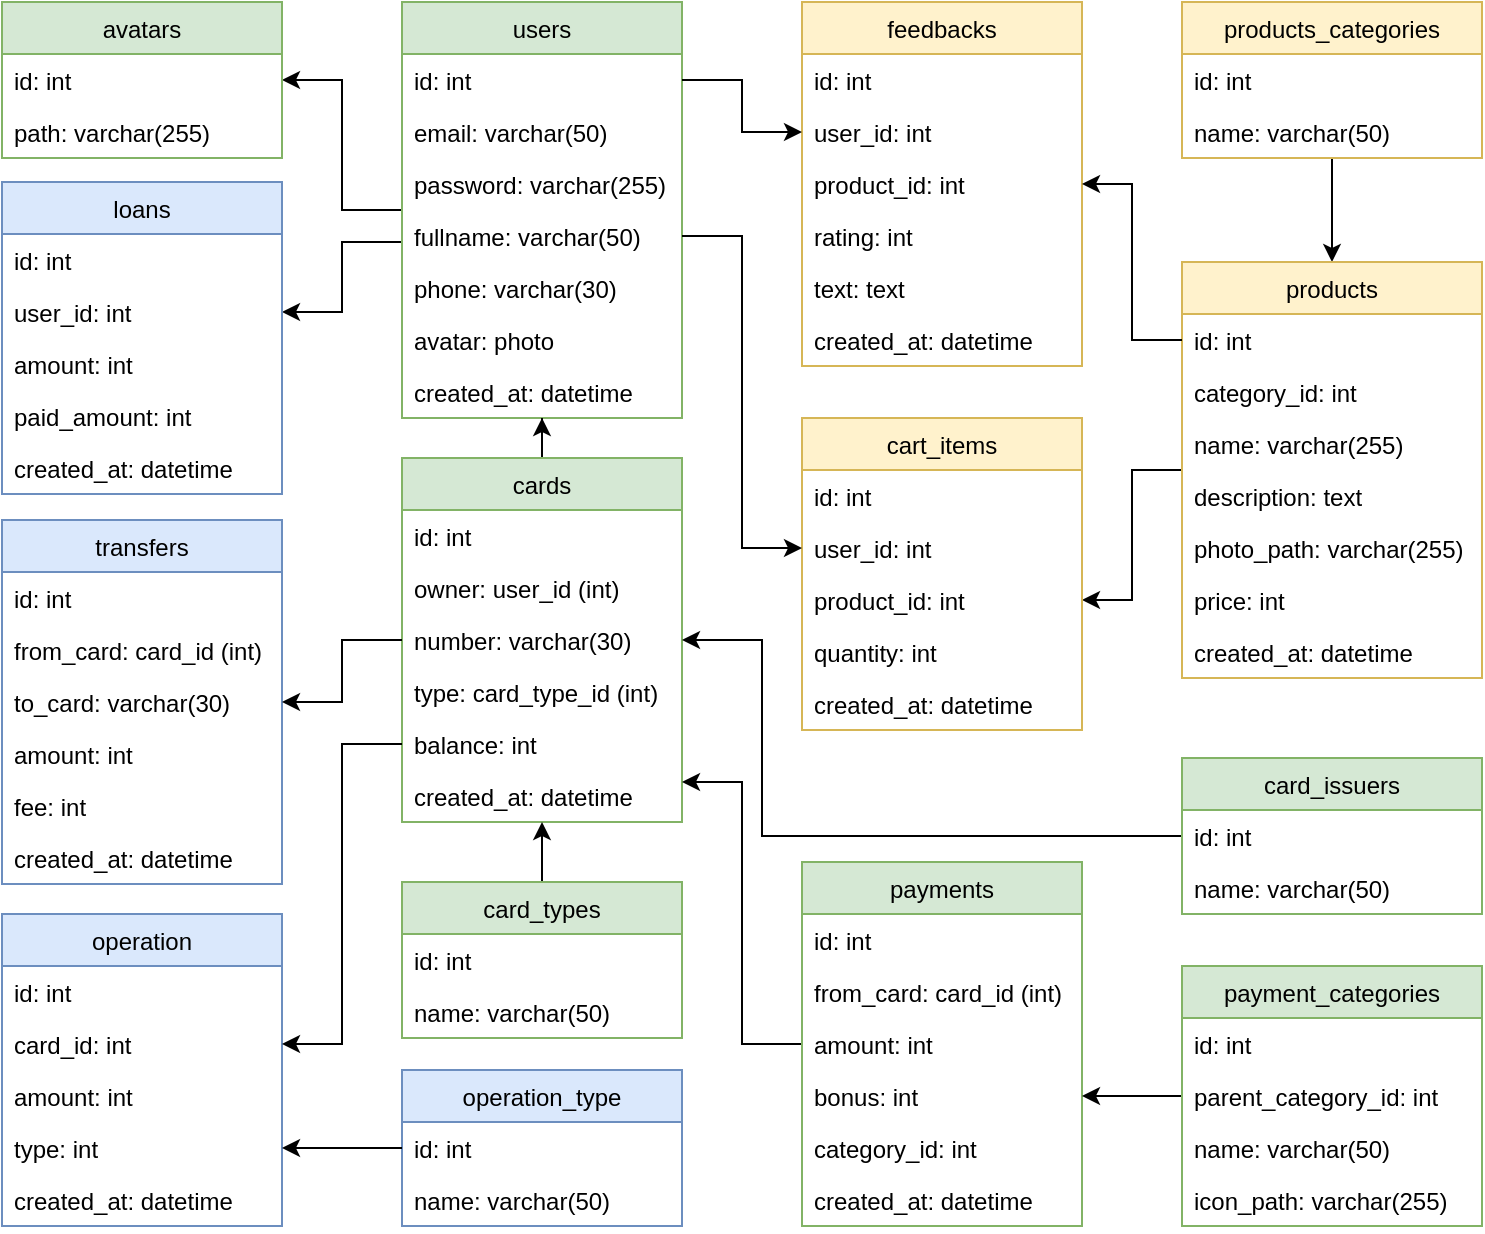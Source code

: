 <mxfile version="20.3.0" type="device"><diagram id="nRUlUiyLi35itqHdH-zN" name="Страница 1"><mxGraphModel dx="946" dy="672" grid="1" gridSize="10" guides="1" tooltips="1" connect="1" arrows="1" fold="1" page="1" pageScale="1" pageWidth="827" pageHeight="1169" math="0" shadow="0"><root><mxCell id="0"/><mxCell id="1" parent="0"/><mxCell id="bYk37zskUPQ60T4fXCv6-9" style="edgeStyle=orthogonalEdgeStyle;rounded=0;orthogonalLoop=1;jettySize=auto;html=1;" edge="1" parent="1" source="CcC0T4pBQD9BGpfqHhUy-1" target="bYk37zskUPQ60T4fXCv6-1"><mxGeometry relative="1" as="geometry"/></mxCell><mxCell id="bYk37zskUPQ60T4fXCv6-12" style="edgeStyle=orthogonalEdgeStyle;rounded=0;orthogonalLoop=1;jettySize=auto;html=1;" edge="1" parent="1" source="CcC0T4pBQD9BGpfqHhUy-1" target="CcC0T4pBQD9BGpfqHhUy-17"><mxGeometry relative="1" as="geometry"><Array as="points"><mxPoint x="210" y="180"/><mxPoint x="210" y="215"/></Array></mxGeometry></mxCell><mxCell id="CcC0T4pBQD9BGpfqHhUy-1" value="users" style="swimlane;fontStyle=0;childLayout=stackLayout;horizontal=1;startSize=26;fillColor=#d5e8d4;horizontalStack=0;resizeParent=1;resizeParentMax=0;resizeLast=0;collapsible=1;marginBottom=0;strokeColor=#82b366;" parent="1" vertex="1"><mxGeometry x="240" y="60" width="140" height="208" as="geometry"/></mxCell><mxCell id="CcC0T4pBQD9BGpfqHhUy-4" value="id: int" style="text;strokeColor=none;fillColor=none;align=left;verticalAlign=top;spacingLeft=4;spacingRight=4;overflow=hidden;rotatable=0;points=[[0,0.5],[1,0.5]];portConstraint=eastwest;" parent="CcC0T4pBQD9BGpfqHhUy-1" vertex="1"><mxGeometry y="26" width="140" height="26" as="geometry"/></mxCell><mxCell id="CcC0T4pBQD9BGpfqHhUy-26" value="email: varchar(50)" style="text;strokeColor=none;fillColor=none;align=left;verticalAlign=top;spacingLeft=4;spacingRight=4;overflow=hidden;rotatable=0;points=[[0,0.5],[1,0.5]];portConstraint=eastwest;" parent="CcC0T4pBQD9BGpfqHhUy-1" vertex="1"><mxGeometry y="52" width="140" height="26" as="geometry"/></mxCell><mxCell id="CcC0T4pBQD9BGpfqHhUy-25" value="password: varchar(255)" style="text;strokeColor=none;fillColor=none;align=left;verticalAlign=top;spacingLeft=4;spacingRight=4;overflow=hidden;rotatable=0;points=[[0,0.5],[1,0.5]];portConstraint=eastwest;" parent="CcC0T4pBQD9BGpfqHhUy-1" vertex="1"><mxGeometry y="78" width="140" height="26" as="geometry"/></mxCell><mxCell id="CcC0T4pBQD9BGpfqHhUy-24" value="fullname: varchar(50)" style="text;strokeColor=none;fillColor=none;align=left;verticalAlign=top;spacingLeft=4;spacingRight=4;overflow=hidden;rotatable=0;points=[[0,0.5],[1,0.5]];portConstraint=eastwest;" parent="CcC0T4pBQD9BGpfqHhUy-1" vertex="1"><mxGeometry y="104" width="140" height="26" as="geometry"/></mxCell><mxCell id="CcC0T4pBQD9BGpfqHhUy-28" value="phone: varchar(30)" style="text;strokeColor=none;fillColor=none;align=left;verticalAlign=top;spacingLeft=4;spacingRight=4;overflow=hidden;rotatable=0;points=[[0,0.5],[1,0.5]];portConstraint=eastwest;" parent="CcC0T4pBQD9BGpfqHhUy-1" vertex="1"><mxGeometry y="130" width="140" height="26" as="geometry"/></mxCell><mxCell id="CcC0T4pBQD9BGpfqHhUy-29" value="avatar: photo" style="text;strokeColor=none;fillColor=none;align=left;verticalAlign=top;spacingLeft=4;spacingRight=4;overflow=hidden;rotatable=0;points=[[0,0.5],[1,0.5]];portConstraint=eastwest;" parent="CcC0T4pBQD9BGpfqHhUy-1" vertex="1"><mxGeometry y="156" width="140" height="26" as="geometry"/></mxCell><mxCell id="CcC0T4pBQD9BGpfqHhUy-38" value="created_at: datetime" style="text;strokeColor=none;fillColor=none;align=left;verticalAlign=top;spacingLeft=4;spacingRight=4;overflow=hidden;rotatable=0;points=[[0,0.5],[1,0.5]];portConstraint=eastwest;" parent="CcC0T4pBQD9BGpfqHhUy-1" vertex="1"><mxGeometry y="182" width="140" height="26" as="geometry"/></mxCell><mxCell id="CcC0T4pBQD9BGpfqHhUy-77" style="edgeStyle=orthogonalEdgeStyle;rounded=0;orthogonalLoop=1;jettySize=auto;html=1;" parent="1" source="CcC0T4pBQD9BGpfqHhUy-5" target="CcC0T4pBQD9BGpfqHhUy-1" edge="1"><mxGeometry relative="1" as="geometry"/></mxCell><mxCell id="CcC0T4pBQD9BGpfqHhUy-5" value="cards" style="swimlane;fontStyle=0;childLayout=stackLayout;horizontal=1;startSize=26;fillColor=#d5e8d4;horizontalStack=0;resizeParent=1;resizeParentMax=0;resizeLast=0;collapsible=1;marginBottom=0;strokeColor=#82b366;" parent="1" vertex="1"><mxGeometry x="240" y="288" width="140" height="182" as="geometry"/></mxCell><mxCell id="CcC0T4pBQD9BGpfqHhUy-6" value="id: int" style="text;strokeColor=none;fillColor=none;align=left;verticalAlign=top;spacingLeft=4;spacingRight=4;overflow=hidden;rotatable=0;points=[[0,0.5],[1,0.5]];portConstraint=eastwest;" parent="CcC0T4pBQD9BGpfqHhUy-5" vertex="1"><mxGeometry y="26" width="140" height="26" as="geometry"/></mxCell><mxCell id="CcC0T4pBQD9BGpfqHhUy-63" value="owner: user_id (int)" style="text;strokeColor=none;fillColor=none;align=left;verticalAlign=top;spacingLeft=4;spacingRight=4;overflow=hidden;rotatable=0;points=[[0,0.5],[1,0.5]];portConstraint=eastwest;" parent="CcC0T4pBQD9BGpfqHhUy-5" vertex="1"><mxGeometry y="52" width="140" height="26" as="geometry"/></mxCell><mxCell id="CcC0T4pBQD9BGpfqHhUy-39" value="number: varchar(30)" style="text;strokeColor=none;fillColor=none;align=left;verticalAlign=top;spacingLeft=4;spacingRight=4;overflow=hidden;rotatable=0;points=[[0,0.5],[1,0.5]];portConstraint=eastwest;" parent="CcC0T4pBQD9BGpfqHhUy-5" vertex="1"><mxGeometry y="78" width="140" height="26" as="geometry"/></mxCell><mxCell id="CcC0T4pBQD9BGpfqHhUy-40" value="type: card_type_id (int)" style="text;strokeColor=none;fillColor=none;align=left;verticalAlign=top;spacingLeft=4;spacingRight=4;overflow=hidden;rotatable=0;points=[[0,0.5],[1,0.5]];portConstraint=eastwest;" parent="CcC0T4pBQD9BGpfqHhUy-5" vertex="1"><mxGeometry y="104" width="140" height="26" as="geometry"/></mxCell><mxCell id="CcC0T4pBQD9BGpfqHhUy-46" value="balance: int" style="text;strokeColor=none;fillColor=none;align=left;verticalAlign=top;spacingLeft=4;spacingRight=4;overflow=hidden;rotatable=0;points=[[0,0.5],[1,0.5]];portConstraint=eastwest;" parent="CcC0T4pBQD9BGpfqHhUy-5" vertex="1"><mxGeometry y="130" width="140" height="26" as="geometry"/></mxCell><mxCell id="CcC0T4pBQD9BGpfqHhUy-45" value="created_at: datetime" style="text;strokeColor=none;fillColor=none;align=left;verticalAlign=top;spacingLeft=4;spacingRight=4;overflow=hidden;rotatable=0;points=[[0,0.5],[1,0.5]];portConstraint=eastwest;" parent="CcC0T4pBQD9BGpfqHhUy-5" vertex="1"><mxGeometry y="156" width="140" height="26" as="geometry"/></mxCell><mxCell id="bYk37zskUPQ60T4fXCv6-18" style="edgeStyle=orthogonalEdgeStyle;rounded=0;orthogonalLoop=1;jettySize=auto;html=1;" edge="1" parent="1" source="CcC0T4pBQD9BGpfqHhUy-7" target="CcC0T4pBQD9BGpfqHhUy-5"><mxGeometry relative="1" as="geometry"><Array as="points"><mxPoint x="410" y="581"/><mxPoint x="410" y="450"/></Array></mxGeometry></mxCell><mxCell id="CcC0T4pBQD9BGpfqHhUy-7" value="payments" style="swimlane;fontStyle=0;childLayout=stackLayout;horizontal=1;startSize=26;fillColor=#d5e8d4;horizontalStack=0;resizeParent=1;resizeParentMax=0;resizeLast=0;collapsible=1;marginBottom=0;strokeColor=#82b366;" parent="1" vertex="1"><mxGeometry x="440" y="490" width="140" height="182" as="geometry"/></mxCell><mxCell id="CcC0T4pBQD9BGpfqHhUy-8" value="id: int" style="text;strokeColor=none;fillColor=none;align=left;verticalAlign=top;spacingLeft=4;spacingRight=4;overflow=hidden;rotatable=0;points=[[0,0.5],[1,0.5]];portConstraint=eastwest;" parent="CcC0T4pBQD9BGpfqHhUy-7" vertex="1"><mxGeometry y="26" width="140" height="26" as="geometry"/></mxCell><mxCell id="CcC0T4pBQD9BGpfqHhUy-47" value="from_card: card_id (int) " style="text;strokeColor=none;fillColor=none;align=left;verticalAlign=top;spacingLeft=4;spacingRight=4;overflow=hidden;rotatable=0;points=[[0,0.5],[1,0.5]];portConstraint=eastwest;" parent="CcC0T4pBQD9BGpfqHhUy-7" vertex="1"><mxGeometry y="52" width="140" height="26" as="geometry"/></mxCell><mxCell id="CcC0T4pBQD9BGpfqHhUy-48" value="amount: int" style="text;strokeColor=none;fillColor=none;align=left;verticalAlign=top;spacingLeft=4;spacingRight=4;overflow=hidden;rotatable=0;points=[[0,0.5],[1,0.5]];portConstraint=eastwest;" parent="CcC0T4pBQD9BGpfqHhUy-7" vertex="1"><mxGeometry y="78" width="140" height="26" as="geometry"/></mxCell><mxCell id="CcC0T4pBQD9BGpfqHhUy-72" value="bonus: int" style="text;strokeColor=none;fillColor=none;align=left;verticalAlign=top;spacingLeft=4;spacingRight=4;overflow=hidden;rotatable=0;points=[[0,0.5],[1,0.5]];portConstraint=eastwest;" parent="CcC0T4pBQD9BGpfqHhUy-7" vertex="1"><mxGeometry y="104" width="140" height="26" as="geometry"/></mxCell><mxCell id="CcC0T4pBQD9BGpfqHhUy-50" value="category_id: int" style="text;strokeColor=none;fillColor=none;align=left;verticalAlign=top;spacingLeft=4;spacingRight=4;overflow=hidden;rotatable=0;points=[[0,0.5],[1,0.5]];portConstraint=eastwest;" parent="CcC0T4pBQD9BGpfqHhUy-7" vertex="1"><mxGeometry y="130" width="140" height="26" as="geometry"/></mxCell><mxCell id="CcC0T4pBQD9BGpfqHhUy-49" value="created_at: datetime" style="text;strokeColor=none;fillColor=none;align=left;verticalAlign=top;spacingLeft=4;spacingRight=4;overflow=hidden;rotatable=0;points=[[0,0.5],[1,0.5]];portConstraint=eastwest;" parent="CcC0T4pBQD9BGpfqHhUy-7" vertex="1"><mxGeometry y="156" width="140" height="26" as="geometry"/></mxCell><mxCell id="CcC0T4pBQD9BGpfqHhUy-87" style="edgeStyle=orthogonalEdgeStyle;rounded=0;orthogonalLoop=1;jettySize=auto;html=1;" parent="1" source="CcC0T4pBQD9BGpfqHhUy-9" target="CcC0T4pBQD9BGpfqHhUy-72" edge="1"><mxGeometry relative="1" as="geometry"/></mxCell><mxCell id="CcC0T4pBQD9BGpfqHhUy-9" value="payment_categories" style="swimlane;fontStyle=0;childLayout=stackLayout;horizontal=1;startSize=26;fillColor=#d5e8d4;horizontalStack=0;resizeParent=1;resizeParentMax=0;resizeLast=0;collapsible=1;marginBottom=0;strokeColor=#82b366;" parent="1" vertex="1"><mxGeometry x="630" y="542" width="150" height="130" as="geometry"/></mxCell><mxCell id="CcC0T4pBQD9BGpfqHhUy-10" value="id: int" style="text;strokeColor=none;fillColor=none;align=left;verticalAlign=top;spacingLeft=4;spacingRight=4;overflow=hidden;rotatable=0;points=[[0,0.5],[1,0.5]];portConstraint=eastwest;" parent="CcC0T4pBQD9BGpfqHhUy-9" vertex="1"><mxGeometry y="26" width="150" height="26" as="geometry"/></mxCell><mxCell id="CcC0T4pBQD9BGpfqHhUy-57" value="parent_category_id: int" style="text;strokeColor=none;fillColor=none;align=left;verticalAlign=top;spacingLeft=4;spacingRight=4;overflow=hidden;rotatable=0;points=[[0,0.5],[1,0.5]];portConstraint=eastwest;" parent="CcC0T4pBQD9BGpfqHhUy-9" vertex="1"><mxGeometry y="52" width="150" height="26" as="geometry"/></mxCell><mxCell id="CcC0T4pBQD9BGpfqHhUy-58" value="name: varchar(50)" style="text;strokeColor=none;fillColor=none;align=left;verticalAlign=top;spacingLeft=4;spacingRight=4;overflow=hidden;rotatable=0;points=[[0,0.5],[1,0.5]];portConstraint=eastwest;" parent="CcC0T4pBQD9BGpfqHhUy-9" vertex="1"><mxGeometry y="78" width="150" height="26" as="geometry"/></mxCell><mxCell id="CcC0T4pBQD9BGpfqHhUy-71" value="icon_path: varchar(255)" style="text;strokeColor=none;fillColor=none;align=left;verticalAlign=top;spacingLeft=4;spacingRight=4;overflow=hidden;rotatable=0;points=[[0,0.5],[1,0.5]];portConstraint=eastwest;" parent="CcC0T4pBQD9BGpfqHhUy-9" vertex="1"><mxGeometry y="104" width="150" height="26" as="geometry"/></mxCell><mxCell id="CcC0T4pBQD9BGpfqHhUy-83" style="edgeStyle=orthogonalEdgeStyle;rounded=0;orthogonalLoop=1;jettySize=auto;html=1;" parent="1" source="CcC0T4pBQD9BGpfqHhUy-11" target="CcC0T4pBQD9BGpfqHhUy-13" edge="1"><mxGeometry relative="1" as="geometry"/></mxCell><mxCell id="CcC0T4pBQD9BGpfqHhUy-11" value="products_categories" style="swimlane;fontStyle=0;childLayout=stackLayout;horizontal=1;startSize=26;fillColor=#fff2cc;horizontalStack=0;resizeParent=1;resizeParentMax=0;resizeLast=0;collapsible=1;marginBottom=0;strokeColor=#d6b656;" parent="1" vertex="1"><mxGeometry x="630" y="60" width="150" height="78" as="geometry"/></mxCell><mxCell id="CcC0T4pBQD9BGpfqHhUy-12" value="id: int" style="text;strokeColor=none;fillColor=none;align=left;verticalAlign=top;spacingLeft=4;spacingRight=4;overflow=hidden;rotatable=0;points=[[0,0.5],[1,0.5]];portConstraint=eastwest;" parent="CcC0T4pBQD9BGpfqHhUy-11" vertex="1"><mxGeometry y="26" width="150" height="26" as="geometry"/></mxCell><mxCell id="CcC0T4pBQD9BGpfqHhUy-22" value="name: varchar(50)" style="text;strokeColor=none;fillColor=none;align=left;verticalAlign=top;spacingLeft=4;spacingRight=4;overflow=hidden;rotatable=0;points=[[0,0.5],[1,0.5]];portConstraint=eastwest;" parent="CcC0T4pBQD9BGpfqHhUy-11" vertex="1"><mxGeometry y="52" width="150" height="26" as="geometry"/></mxCell><mxCell id="CcC0T4pBQD9BGpfqHhUy-99" style="edgeStyle=orthogonalEdgeStyle;rounded=0;orthogonalLoop=1;jettySize=auto;html=1;entryX=1;entryY=0.5;entryDx=0;entryDy=0;" parent="1" source="CcC0T4pBQD9BGpfqHhUy-13" target="CcC0T4pBQD9BGpfqHhUy-91" edge="1"><mxGeometry relative="1" as="geometry"/></mxCell><mxCell id="CcC0T4pBQD9BGpfqHhUy-13" value="products" style="swimlane;fontStyle=0;childLayout=stackLayout;horizontal=1;startSize=26;fillColor=#fff2cc;horizontalStack=0;resizeParent=1;resizeParentMax=0;resizeLast=0;collapsible=1;marginBottom=0;strokeColor=#d6b656;" parent="1" vertex="1"><mxGeometry x="630" y="190" width="150" height="208" as="geometry"><mxRectangle x="430" y="310" width="90" height="30" as="alternateBounds"/></mxGeometry></mxCell><mxCell id="CcC0T4pBQD9BGpfqHhUy-14" value="id: int" style="text;strokeColor=none;fillColor=none;align=left;verticalAlign=top;spacingLeft=4;spacingRight=4;overflow=hidden;rotatable=0;points=[[0,0.5],[1,0.5]];portConstraint=eastwest;" parent="CcC0T4pBQD9BGpfqHhUy-13" vertex="1"><mxGeometry y="26" width="150" height="26" as="geometry"/></mxCell><mxCell id="CcC0T4pBQD9BGpfqHhUy-30" value="category_id: int" style="text;strokeColor=none;fillColor=none;align=left;verticalAlign=top;spacingLeft=4;spacingRight=4;overflow=hidden;rotatable=0;points=[[0,0.5],[1,0.5]];portConstraint=eastwest;" parent="CcC0T4pBQD9BGpfqHhUy-13" vertex="1"><mxGeometry y="52" width="150" height="26" as="geometry"/></mxCell><mxCell id="CcC0T4pBQD9BGpfqHhUy-37" value="name: varchar(255)" style="text;strokeColor=none;fillColor=none;align=left;verticalAlign=top;spacingLeft=4;spacingRight=4;overflow=hidden;rotatable=0;points=[[0,0.5],[1,0.5]];portConstraint=eastwest;" parent="CcC0T4pBQD9BGpfqHhUy-13" vertex="1"><mxGeometry y="78" width="150" height="26" as="geometry"/></mxCell><mxCell id="CcC0T4pBQD9BGpfqHhUy-36" value="description: text" style="text;strokeColor=none;fillColor=none;align=left;verticalAlign=top;spacingLeft=4;spacingRight=4;overflow=hidden;rotatable=0;points=[[0,0.5],[1,0.5]];portConstraint=eastwest;" parent="CcC0T4pBQD9BGpfqHhUy-13" vertex="1"><mxGeometry y="104" width="150" height="26" as="geometry"/></mxCell><mxCell id="CcC0T4pBQD9BGpfqHhUy-32" value="photo_path: varchar(255)" style="text;strokeColor=none;fillColor=none;align=left;verticalAlign=top;spacingLeft=4;spacingRight=4;overflow=hidden;rotatable=0;points=[[0,0.5],[1,0.5]];portConstraint=eastwest;" parent="CcC0T4pBQD9BGpfqHhUy-13" vertex="1"><mxGeometry y="130" width="150" height="26" as="geometry"/></mxCell><mxCell id="CcC0T4pBQD9BGpfqHhUy-35" value="price: int" style="text;strokeColor=none;fillColor=none;align=left;verticalAlign=top;spacingLeft=4;spacingRight=4;overflow=hidden;rotatable=0;points=[[0,0.5],[1,0.5]];portConstraint=eastwest;" parent="CcC0T4pBQD9BGpfqHhUy-13" vertex="1"><mxGeometry y="156" width="150" height="26" as="geometry"/></mxCell><mxCell id="CcC0T4pBQD9BGpfqHhUy-33" value="created_at: datetime" style="text;strokeColor=none;fillColor=none;align=left;verticalAlign=top;spacingLeft=4;spacingRight=4;overflow=hidden;rotatable=0;points=[[0,0.5],[1,0.5]];portConstraint=eastwest;" parent="CcC0T4pBQD9BGpfqHhUy-13" vertex="1"><mxGeometry y="182" width="150" height="26" as="geometry"/></mxCell><mxCell id="CcC0T4pBQD9BGpfqHhUy-15" value="feedbacks" style="swimlane;fontStyle=0;childLayout=stackLayout;horizontal=1;startSize=26;fillColor=#fff2cc;horizontalStack=0;resizeParent=1;resizeParentMax=0;resizeLast=0;collapsible=1;marginBottom=0;strokeColor=#d6b656;" parent="1" vertex="1"><mxGeometry x="440" y="60" width="140" height="182" as="geometry"/></mxCell><mxCell id="CcC0T4pBQD9BGpfqHhUy-16" value="id: int" style="text;strokeColor=none;fillColor=none;align=left;verticalAlign=top;spacingLeft=4;spacingRight=4;overflow=hidden;rotatable=0;points=[[0,0.5],[1,0.5]];portConstraint=eastwest;" parent="CcC0T4pBQD9BGpfqHhUy-15" vertex="1"><mxGeometry y="26" width="140" height="26" as="geometry"/></mxCell><mxCell id="CcC0T4pBQD9BGpfqHhUy-65" value="user_id: int" style="text;strokeColor=none;fillColor=none;align=left;verticalAlign=top;spacingLeft=4;spacingRight=4;overflow=hidden;rotatable=0;points=[[0,0.5],[1,0.5]];portConstraint=eastwest;" parent="CcC0T4pBQD9BGpfqHhUy-15" vertex="1"><mxGeometry y="52" width="140" height="26" as="geometry"/></mxCell><mxCell id="CcC0T4pBQD9BGpfqHhUy-64" value="product_id: int" style="text;strokeColor=none;fillColor=none;align=left;verticalAlign=top;spacingLeft=4;spacingRight=4;overflow=hidden;rotatable=0;points=[[0,0.5],[1,0.5]];portConstraint=eastwest;" parent="CcC0T4pBQD9BGpfqHhUy-15" vertex="1"><mxGeometry y="78" width="140" height="26" as="geometry"/></mxCell><mxCell id="CcC0T4pBQD9BGpfqHhUy-68" value="rating: int" style="text;strokeColor=none;fillColor=none;align=left;verticalAlign=top;spacingLeft=4;spacingRight=4;overflow=hidden;rotatable=0;points=[[0,0.5],[1,0.5]];portConstraint=eastwest;" parent="CcC0T4pBQD9BGpfqHhUy-15" vertex="1"><mxGeometry y="104" width="140" height="26" as="geometry"/></mxCell><mxCell id="CcC0T4pBQD9BGpfqHhUy-67" value="text: text" style="text;strokeColor=none;fillColor=none;align=left;verticalAlign=top;spacingLeft=4;spacingRight=4;overflow=hidden;rotatable=0;points=[[0,0.5],[1,0.5]];portConstraint=eastwest;" parent="CcC0T4pBQD9BGpfqHhUy-15" vertex="1"><mxGeometry y="130" width="140" height="26" as="geometry"/></mxCell><mxCell id="CcC0T4pBQD9BGpfqHhUy-66" value="created_at: datetime" style="text;strokeColor=none;fillColor=none;align=left;verticalAlign=top;spacingLeft=4;spacingRight=4;overflow=hidden;rotatable=0;points=[[0,0.5],[1,0.5]];portConstraint=eastwest;" parent="CcC0T4pBQD9BGpfqHhUy-15" vertex="1"><mxGeometry y="156" width="140" height="26" as="geometry"/></mxCell><mxCell id="CcC0T4pBQD9BGpfqHhUy-17" value="loans" style="swimlane;fontStyle=0;childLayout=stackLayout;horizontal=1;startSize=26;fillColor=#dae8fc;horizontalStack=0;resizeParent=1;resizeParentMax=0;resizeLast=0;collapsible=1;marginBottom=0;strokeColor=#6c8ebf;" parent="1" vertex="1"><mxGeometry x="40" y="150" width="140" height="156" as="geometry"/></mxCell><mxCell id="CcC0T4pBQD9BGpfqHhUy-18" value="id: int" style="text;strokeColor=none;fillColor=none;align=left;verticalAlign=top;spacingLeft=4;spacingRight=4;overflow=hidden;rotatable=0;points=[[0,0.5],[1,0.5]];portConstraint=eastwest;" parent="CcC0T4pBQD9BGpfqHhUy-17" vertex="1"><mxGeometry y="26" width="140" height="26" as="geometry"/></mxCell><mxCell id="CcC0T4pBQD9BGpfqHhUy-73" value="user_id: int" style="text;strokeColor=none;fillColor=none;align=left;verticalAlign=top;spacingLeft=4;spacingRight=4;overflow=hidden;rotatable=0;points=[[0,0.5],[1,0.5]];portConstraint=eastwest;" parent="CcC0T4pBQD9BGpfqHhUy-17" vertex="1"><mxGeometry y="52" width="140" height="26" as="geometry"/></mxCell><mxCell id="CcC0T4pBQD9BGpfqHhUy-60" value="amount: int" style="text;strokeColor=none;fillColor=none;align=left;verticalAlign=top;spacingLeft=4;spacingRight=4;overflow=hidden;rotatable=0;points=[[0,0.5],[1,0.5]];portConstraint=eastwest;" parent="CcC0T4pBQD9BGpfqHhUy-17" vertex="1"><mxGeometry y="78" width="140" height="26" as="geometry"/></mxCell><mxCell id="CcC0T4pBQD9BGpfqHhUy-59" value="paid_amount: int" style="text;strokeColor=none;fillColor=none;align=left;verticalAlign=top;spacingLeft=4;spacingRight=4;overflow=hidden;rotatable=0;points=[[0,0.5],[1,0.5]];portConstraint=eastwest;" parent="CcC0T4pBQD9BGpfqHhUy-17" vertex="1"><mxGeometry y="104" width="140" height="26" as="geometry"/></mxCell><mxCell id="bYk37zskUPQ60T4fXCv6-13" value="created_at: datetime" style="text;strokeColor=none;fillColor=none;align=left;verticalAlign=top;spacingLeft=4;spacingRight=4;overflow=hidden;rotatable=0;points=[[0,0.5],[1,0.5]];portConstraint=eastwest;" vertex="1" parent="CcC0T4pBQD9BGpfqHhUy-17"><mxGeometry y="130" width="140" height="26" as="geometry"/></mxCell><mxCell id="CcC0T4pBQD9BGpfqHhUy-19" value="transfers" style="swimlane;fontStyle=0;childLayout=stackLayout;horizontal=1;startSize=26;fillColor=#dae8fc;horizontalStack=0;resizeParent=1;resizeParentMax=0;resizeLast=0;collapsible=1;marginBottom=0;strokeColor=#6c8ebf;" parent="1" vertex="1"><mxGeometry x="40" y="319" width="140" height="182" as="geometry"/></mxCell><mxCell id="CcC0T4pBQD9BGpfqHhUy-20" value="id: int" style="text;strokeColor=none;fillColor=none;align=left;verticalAlign=top;spacingLeft=4;spacingRight=4;overflow=hidden;rotatable=0;points=[[0,0.5],[1,0.5]];portConstraint=eastwest;" parent="CcC0T4pBQD9BGpfqHhUy-19" vertex="1"><mxGeometry y="26" width="140" height="26" as="geometry"/></mxCell><mxCell id="CcC0T4pBQD9BGpfqHhUy-62" value="from_card: card_id (int)" style="text;strokeColor=none;fillColor=none;align=left;verticalAlign=top;spacingLeft=4;spacingRight=4;overflow=hidden;rotatable=0;points=[[0,0.5],[1,0.5]];portConstraint=eastwest;" parent="CcC0T4pBQD9BGpfqHhUy-19" vertex="1"><mxGeometry y="52" width="140" height="26" as="geometry"/></mxCell><mxCell id="CcC0T4pBQD9BGpfqHhUy-61" value="to_card: varchar(30)" style="text;strokeColor=none;fillColor=none;align=left;verticalAlign=top;spacingLeft=4;spacingRight=4;overflow=hidden;rotatable=0;points=[[0,0.5],[1,0.5]];portConstraint=eastwest;" parent="CcC0T4pBQD9BGpfqHhUy-19" vertex="1"><mxGeometry y="78" width="140" height="26" as="geometry"/></mxCell><mxCell id="CcC0T4pBQD9BGpfqHhUy-69" value="amount: int" style="text;strokeColor=none;fillColor=none;align=left;verticalAlign=top;spacingLeft=4;spacingRight=4;overflow=hidden;rotatable=0;points=[[0,0.5],[1,0.5]];portConstraint=eastwest;" parent="CcC0T4pBQD9BGpfqHhUy-19" vertex="1"><mxGeometry y="104" width="140" height="26" as="geometry"/></mxCell><mxCell id="bYk37zskUPQ60T4fXCv6-19" value="fee: int" style="text;strokeColor=none;fillColor=none;align=left;verticalAlign=top;spacingLeft=4;spacingRight=4;overflow=hidden;rotatable=0;points=[[0,0.5],[1,0.5]];portConstraint=eastwest;" vertex="1" parent="CcC0T4pBQD9BGpfqHhUy-19"><mxGeometry y="130" width="140" height="26" as="geometry"/></mxCell><mxCell id="CcC0T4pBQD9BGpfqHhUy-70" value="created_at: datetime" style="text;strokeColor=none;fillColor=none;align=left;verticalAlign=top;spacingLeft=4;spacingRight=4;overflow=hidden;rotatable=0;points=[[0,0.5],[1,0.5]];portConstraint=eastwest;" parent="CcC0T4pBQD9BGpfqHhUy-19" vertex="1"><mxGeometry y="156" width="140" height="26" as="geometry"/></mxCell><mxCell id="CcC0T4pBQD9BGpfqHhUy-78" style="edgeStyle=orthogonalEdgeStyle;rounded=0;orthogonalLoop=1;jettySize=auto;html=1;" parent="1" source="CcC0T4pBQD9BGpfqHhUy-39" target="CcC0T4pBQD9BGpfqHhUy-19" edge="1"><mxGeometry relative="1" as="geometry"/></mxCell><mxCell id="CcC0T4pBQD9BGpfqHhUy-88" value="cart_items" style="swimlane;fontStyle=0;childLayout=stackLayout;horizontal=1;startSize=26;fillColor=#fff2cc;horizontalStack=0;resizeParent=1;resizeParentMax=0;resizeLast=0;collapsible=1;marginBottom=0;strokeColor=#d6b656;" parent="1" vertex="1"><mxGeometry x="440" y="268" width="140" height="156" as="geometry"/></mxCell><mxCell id="CcC0T4pBQD9BGpfqHhUy-89" value="id: int" style="text;strokeColor=none;fillColor=none;align=left;verticalAlign=top;spacingLeft=4;spacingRight=4;overflow=hidden;rotatable=0;points=[[0,0.5],[1,0.5]];portConstraint=eastwest;" parent="CcC0T4pBQD9BGpfqHhUy-88" vertex="1"><mxGeometry y="26" width="140" height="26" as="geometry"/></mxCell><mxCell id="CcC0T4pBQD9BGpfqHhUy-90" value="user_id: int" style="text;strokeColor=none;fillColor=none;align=left;verticalAlign=top;spacingLeft=4;spacingRight=4;overflow=hidden;rotatable=0;points=[[0,0.5],[1,0.5]];portConstraint=eastwest;" parent="CcC0T4pBQD9BGpfqHhUy-88" vertex="1"><mxGeometry y="52" width="140" height="26" as="geometry"/></mxCell><mxCell id="CcC0T4pBQD9BGpfqHhUy-91" value="product_id: int" style="text;strokeColor=none;fillColor=none;align=left;verticalAlign=top;spacingLeft=4;spacingRight=4;overflow=hidden;rotatable=0;points=[[0,0.5],[1,0.5]];portConstraint=eastwest;" parent="CcC0T4pBQD9BGpfqHhUy-88" vertex="1"><mxGeometry y="78" width="140" height="26" as="geometry"/></mxCell><mxCell id="CcC0T4pBQD9BGpfqHhUy-92" value="quantity: int" style="text;strokeColor=none;fillColor=none;align=left;verticalAlign=top;spacingLeft=4;spacingRight=4;overflow=hidden;rotatable=0;points=[[0,0.5],[1,0.5]];portConstraint=eastwest;" parent="CcC0T4pBQD9BGpfqHhUy-88" vertex="1"><mxGeometry y="104" width="140" height="26" as="geometry"/></mxCell><mxCell id="CcC0T4pBQD9BGpfqHhUy-94" value="created_at: datetime" style="text;strokeColor=none;fillColor=none;align=left;verticalAlign=top;spacingLeft=4;spacingRight=4;overflow=hidden;rotatable=0;points=[[0,0.5],[1,0.5]];portConstraint=eastwest;" parent="CcC0T4pBQD9BGpfqHhUy-88" vertex="1"><mxGeometry y="130" width="140" height="26" as="geometry"/></mxCell><mxCell id="CcC0T4pBQD9BGpfqHhUy-98" style="edgeStyle=orthogonalEdgeStyle;rounded=0;orthogonalLoop=1;jettySize=auto;html=1;exitX=0;exitY=0.5;exitDx=0;exitDy=0;entryX=1;entryY=0.5;entryDx=0;entryDy=0;" parent="1" source="CcC0T4pBQD9BGpfqHhUy-14" target="CcC0T4pBQD9BGpfqHhUy-64" edge="1"><mxGeometry relative="1" as="geometry"/></mxCell><mxCell id="CcC0T4pBQD9BGpfqHhUy-100" style="edgeStyle=orthogonalEdgeStyle;rounded=0;orthogonalLoop=1;jettySize=auto;html=1;exitX=1;exitY=0.5;exitDx=0;exitDy=0;entryX=0;entryY=0.5;entryDx=0;entryDy=0;" parent="1" source="CcC0T4pBQD9BGpfqHhUy-4" target="CcC0T4pBQD9BGpfqHhUy-65" edge="1"><mxGeometry relative="1" as="geometry"/></mxCell><mxCell id="CcC0T4pBQD9BGpfqHhUy-102" style="edgeStyle=orthogonalEdgeStyle;rounded=0;orthogonalLoop=1;jettySize=auto;html=1;entryX=0;entryY=0.5;entryDx=0;entryDy=0;" parent="1" source="CcC0T4pBQD9BGpfqHhUy-24" target="CcC0T4pBQD9BGpfqHhUy-90" edge="1"><mxGeometry relative="1" as="geometry"/></mxCell><mxCell id="CcC0T4pBQD9BGpfqHhUy-104" value="operation" style="swimlane;fontStyle=0;childLayout=stackLayout;horizontal=1;startSize=26;fillColor=#dae8fc;horizontalStack=0;resizeParent=1;resizeParentMax=0;resizeLast=0;collapsible=1;marginBottom=0;strokeColor=#6c8ebf;" parent="1" vertex="1"><mxGeometry x="40" y="516" width="140" height="156" as="geometry"/></mxCell><mxCell id="CcC0T4pBQD9BGpfqHhUy-105" value="id: int" style="text;strokeColor=none;fillColor=none;align=left;verticalAlign=top;spacingLeft=4;spacingRight=4;overflow=hidden;rotatable=0;points=[[0,0.5],[1,0.5]];portConstraint=eastwest;" parent="CcC0T4pBQD9BGpfqHhUy-104" vertex="1"><mxGeometry y="26" width="140" height="26" as="geometry"/></mxCell><mxCell id="CcC0T4pBQD9BGpfqHhUy-106" value="card_id: int" style="text;strokeColor=none;fillColor=none;align=left;verticalAlign=top;spacingLeft=4;spacingRight=4;overflow=hidden;rotatable=0;points=[[0,0.5],[1,0.5]];portConstraint=eastwest;" parent="CcC0T4pBQD9BGpfqHhUy-104" vertex="1"><mxGeometry y="52" width="140" height="26" as="geometry"/></mxCell><mxCell id="CcC0T4pBQD9BGpfqHhUy-107" value="amount: int" style="text;strokeColor=none;fillColor=none;align=left;verticalAlign=top;spacingLeft=4;spacingRight=4;overflow=hidden;rotatable=0;points=[[0,0.5],[1,0.5]];portConstraint=eastwest;" parent="CcC0T4pBQD9BGpfqHhUy-104" vertex="1"><mxGeometry y="78" width="140" height="26" as="geometry"/></mxCell><mxCell id="CcC0T4pBQD9BGpfqHhUy-110" value="type: int" style="text;strokeColor=none;fillColor=none;align=left;verticalAlign=top;spacingLeft=4;spacingRight=4;overflow=hidden;rotatable=0;points=[[0,0.5],[1,0.5]];portConstraint=eastwest;" parent="CcC0T4pBQD9BGpfqHhUy-104" vertex="1"><mxGeometry y="104" width="140" height="26" as="geometry"/></mxCell><mxCell id="CcC0T4pBQD9BGpfqHhUy-109" value="created_at: datetime" style="text;strokeColor=none;fillColor=none;align=left;verticalAlign=top;spacingLeft=4;spacingRight=4;overflow=hidden;rotatable=0;points=[[0,0.5],[1,0.5]];portConstraint=eastwest;" parent="CcC0T4pBQD9BGpfqHhUy-104" vertex="1"><mxGeometry y="130" width="140" height="26" as="geometry"/></mxCell><mxCell id="CcC0T4pBQD9BGpfqHhUy-117" value="operation_type" style="swimlane;fontStyle=0;childLayout=stackLayout;horizontal=1;startSize=26;fillColor=#dae8fc;horizontalStack=0;resizeParent=1;resizeParentMax=0;resizeLast=0;collapsible=1;marginBottom=0;strokeColor=#6c8ebf;" parent="1" vertex="1"><mxGeometry x="240" y="594" width="140" height="78" as="geometry"/></mxCell><mxCell id="CcC0T4pBQD9BGpfqHhUy-118" value="id: int" style="text;strokeColor=none;fillColor=none;align=left;verticalAlign=top;spacingLeft=4;spacingRight=4;overflow=hidden;rotatable=0;points=[[0,0.5],[1,0.5]];portConstraint=eastwest;" parent="CcC0T4pBQD9BGpfqHhUy-117" vertex="1"><mxGeometry y="26" width="140" height="26" as="geometry"/></mxCell><mxCell id="CcC0T4pBQD9BGpfqHhUy-119" value="name: varchar(50)" style="text;strokeColor=none;fillColor=none;align=left;verticalAlign=top;spacingLeft=4;spacingRight=4;overflow=hidden;rotatable=0;points=[[0,0.5],[1,0.5]];portConstraint=eastwest;" parent="CcC0T4pBQD9BGpfqHhUy-117" vertex="1"><mxGeometry y="52" width="140" height="26" as="geometry"/></mxCell><mxCell id="CcC0T4pBQD9BGpfqHhUy-121" style="edgeStyle=orthogonalEdgeStyle;rounded=0;orthogonalLoop=1;jettySize=auto;html=1;exitX=0;exitY=0.5;exitDx=0;exitDy=0;entryX=1;entryY=0.5;entryDx=0;entryDy=0;" parent="1" source="CcC0T4pBQD9BGpfqHhUy-46" target="CcC0T4pBQD9BGpfqHhUy-106" edge="1"><mxGeometry relative="1" as="geometry"/></mxCell><mxCell id="CcC0T4pBQD9BGpfqHhUy-122" style="edgeStyle=orthogonalEdgeStyle;rounded=0;orthogonalLoop=1;jettySize=auto;html=1;exitX=0;exitY=0.5;exitDx=0;exitDy=0;entryX=1;entryY=0.5;entryDx=0;entryDy=0;" parent="1" source="CcC0T4pBQD9BGpfqHhUy-118" target="CcC0T4pBQD9BGpfqHhUy-110" edge="1"><mxGeometry relative="1" as="geometry"/></mxCell><mxCell id="bYk37zskUPQ60T4fXCv6-1" value="avatars" style="swimlane;fontStyle=0;childLayout=stackLayout;horizontal=1;startSize=26;fillColor=#d5e8d4;horizontalStack=0;resizeParent=1;resizeParentMax=0;resizeLast=0;collapsible=1;marginBottom=0;strokeColor=#82b366;" vertex="1" parent="1"><mxGeometry x="40" y="60" width="140" height="78" as="geometry"/></mxCell><mxCell id="bYk37zskUPQ60T4fXCv6-2" value="id: int" style="text;strokeColor=none;fillColor=none;align=left;verticalAlign=top;spacingLeft=4;spacingRight=4;overflow=hidden;rotatable=0;points=[[0,0.5],[1,0.5]];portConstraint=eastwest;" vertex="1" parent="bYk37zskUPQ60T4fXCv6-1"><mxGeometry y="26" width="140" height="26" as="geometry"/></mxCell><mxCell id="bYk37zskUPQ60T4fXCv6-3" value="path: varchar(255)" style="text;strokeColor=none;fillColor=none;align=left;verticalAlign=top;spacingLeft=4;spacingRight=4;overflow=hidden;rotatable=0;points=[[0,0.5],[1,0.5]];portConstraint=eastwest;" vertex="1" parent="bYk37zskUPQ60T4fXCv6-1"><mxGeometry y="52" width="140" height="26" as="geometry"/></mxCell><mxCell id="bYk37zskUPQ60T4fXCv6-17" style="edgeStyle=orthogonalEdgeStyle;rounded=0;orthogonalLoop=1;jettySize=auto;html=1;" edge="1" parent="1" source="bYk37zskUPQ60T4fXCv6-14" target="CcC0T4pBQD9BGpfqHhUy-5"><mxGeometry relative="1" as="geometry"/></mxCell><mxCell id="bYk37zskUPQ60T4fXCv6-14" value="card_types" style="swimlane;fontStyle=0;childLayout=stackLayout;horizontal=1;startSize=26;fillColor=#d5e8d4;horizontalStack=0;resizeParent=1;resizeParentMax=0;resizeLast=0;collapsible=1;marginBottom=0;strokeColor=#82b366;" vertex="1" parent="1"><mxGeometry x="240" y="500" width="140" height="78" as="geometry"/></mxCell><mxCell id="bYk37zskUPQ60T4fXCv6-15" value="id: int" style="text;strokeColor=none;fillColor=none;align=left;verticalAlign=top;spacingLeft=4;spacingRight=4;overflow=hidden;rotatable=0;points=[[0,0.5],[1,0.5]];portConstraint=eastwest;" vertex="1" parent="bYk37zskUPQ60T4fXCv6-14"><mxGeometry y="26" width="140" height="26" as="geometry"/></mxCell><mxCell id="bYk37zskUPQ60T4fXCv6-16" value="name: varchar(50)" style="text;strokeColor=none;fillColor=none;align=left;verticalAlign=top;spacingLeft=4;spacingRight=4;overflow=hidden;rotatable=0;points=[[0,0.5],[1,0.5]];portConstraint=eastwest;" vertex="1" parent="bYk37zskUPQ60T4fXCv6-14"><mxGeometry y="52" width="140" height="26" as="geometry"/></mxCell><mxCell id="bYk37zskUPQ60T4fXCv6-25" style="edgeStyle=orthogonalEdgeStyle;rounded=0;orthogonalLoop=1;jettySize=auto;html=1;" edge="1" parent="1" source="bYk37zskUPQ60T4fXCv6-20" target="CcC0T4pBQD9BGpfqHhUy-5"><mxGeometry relative="1" as="geometry"><Array as="points"><mxPoint x="420" y="477"/><mxPoint x="420" y="379"/></Array></mxGeometry></mxCell><mxCell id="bYk37zskUPQ60T4fXCv6-20" value="card_issuers" style="swimlane;fontStyle=0;childLayout=stackLayout;horizontal=1;startSize=26;fillColor=#d5e8d4;horizontalStack=0;resizeParent=1;resizeParentMax=0;resizeLast=0;collapsible=1;marginBottom=0;strokeColor=#82b366;" vertex="1" parent="1"><mxGeometry x="630" y="438" width="150" height="78" as="geometry"/></mxCell><mxCell id="bYk37zskUPQ60T4fXCv6-21" value="id: int" style="text;strokeColor=none;fillColor=none;align=left;verticalAlign=top;spacingLeft=4;spacingRight=4;overflow=hidden;rotatable=0;points=[[0,0.5],[1,0.5]];portConstraint=eastwest;" vertex="1" parent="bYk37zskUPQ60T4fXCv6-20"><mxGeometry y="26" width="150" height="26" as="geometry"/></mxCell><mxCell id="bYk37zskUPQ60T4fXCv6-22" value="name: varchar(50)" style="text;strokeColor=none;fillColor=none;align=left;verticalAlign=top;spacingLeft=4;spacingRight=4;overflow=hidden;rotatable=0;points=[[0,0.5],[1,0.5]];portConstraint=eastwest;" vertex="1" parent="bYk37zskUPQ60T4fXCv6-20"><mxGeometry y="52" width="150" height="26" as="geometry"/></mxCell></root></mxGraphModel></diagram></mxfile>